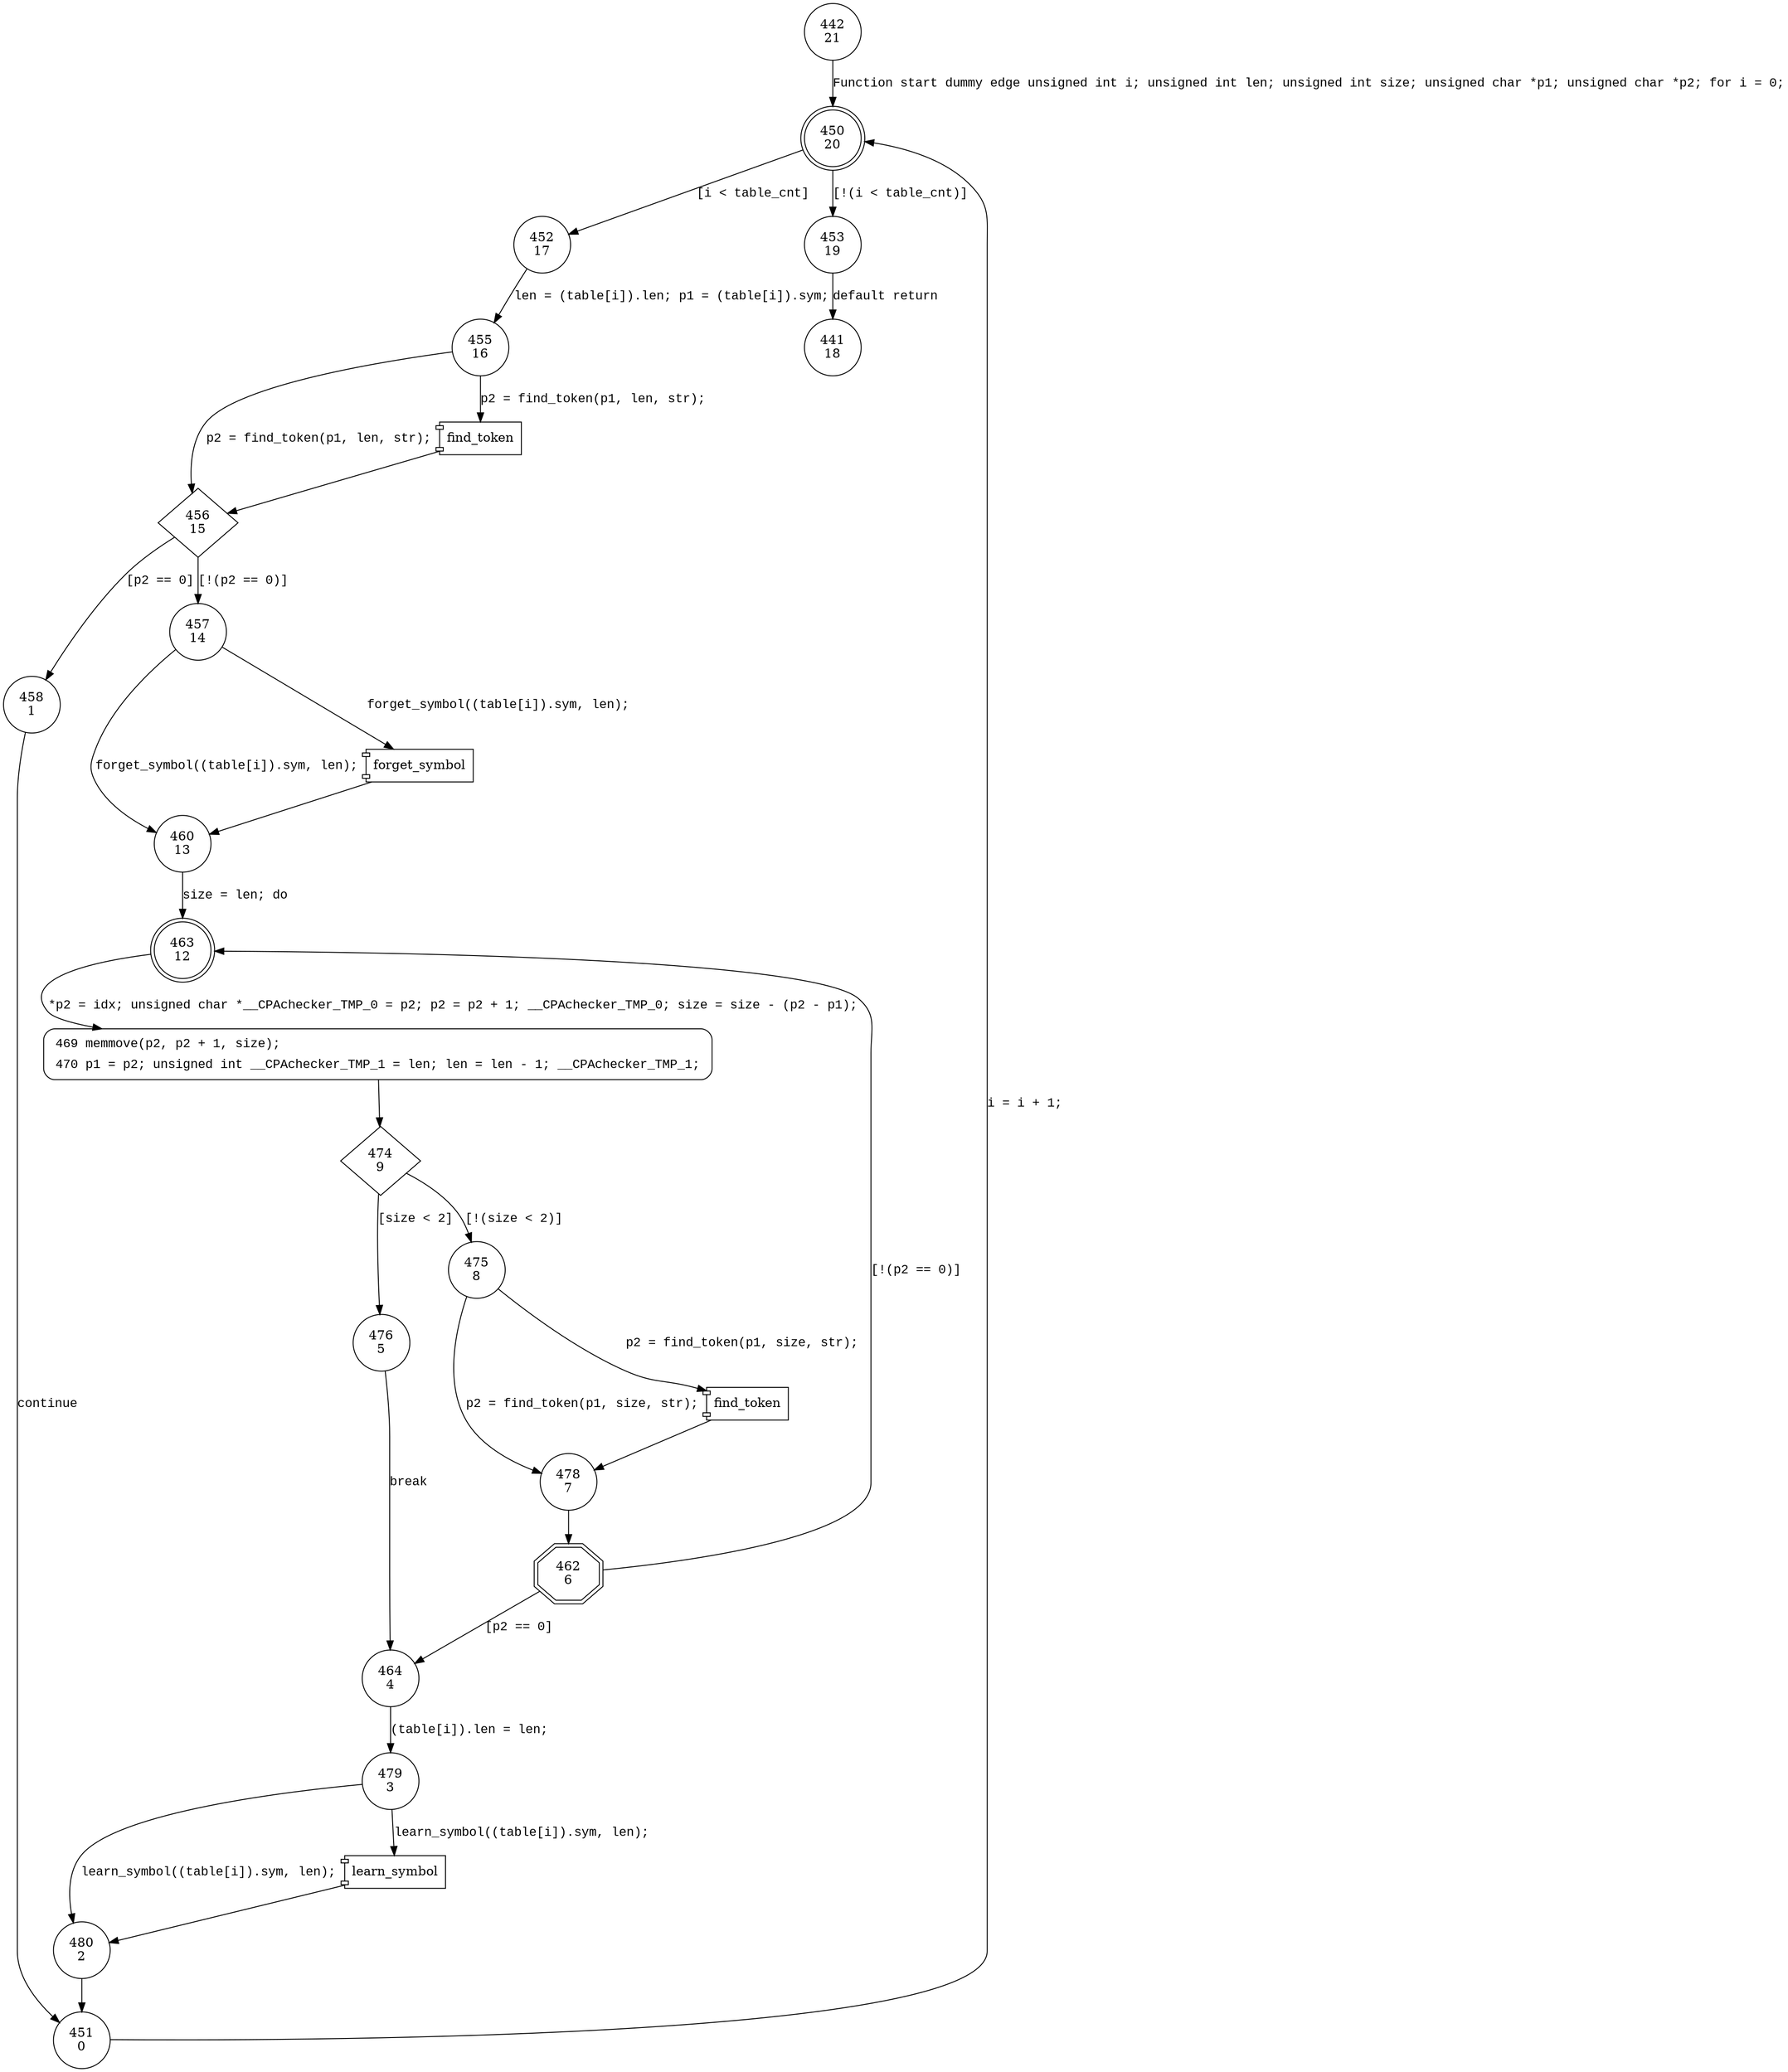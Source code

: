 digraph compress_symbols {
450 [shape="doublecircle" label="450\n20"]
452 [shape="circle" label="452\n17"]
453 [shape="circle" label="453\n19"]
455 [shape="circle" label="455\n16"]
456 [shape="diamond" label="456\n15"]
458 [shape="circle" label="458\n1"]
457 [shape="circle" label="457\n14"]
460 [shape="circle" label="460\n13"]
463 [shape="doublecircle" label="463\n12"]
469 [shape="circle" label="469\n11"]
474 [shape="diamond" label="474\n9"]
476 [shape="circle" label="476\n5"]
475 [shape="circle" label="475\n8"]
478 [shape="circle" label="478\n7"]
462 [shape="doubleoctagon" label="462\n6"]
464 [shape="circle" label="464\n4"]
479 [shape="circle" label="479\n3"]
480 [shape="circle" label="480\n2"]
451 [shape="circle" label="451\n0"]
442 [shape="circle" label="442\n21"]
441 [shape="circle" label="441\n18"]
469 [style="filled,bold" penwidth="1" fillcolor="white" fontname="Courier New" shape="Mrecord" label=<<table border="0" cellborder="0" cellpadding="3" bgcolor="white"><tr><td align="right">469</td><td align="left">memmove(p2, p2 + 1, size);</td></tr><tr><td align="right">470</td><td align="left">p1 = p2; unsigned int __CPAchecker_TMP_1 = len; len = len - 1; __CPAchecker_TMP_1;</td></tr></table>>]
469 -> 474[label=""]
450 -> 452 [label="[i < table_cnt]" fontname="Courier New"]
450 -> 453 [label="[!(i < table_cnt)]" fontname="Courier New"]
452 -> 455 [label="len = (table[i]).len; p1 = (table[i]).sym;" fontname="Courier New"]
100007 [shape="component" label="find_token"]
455 -> 100007 [label="p2 = find_token(p1, len, str);" fontname="Courier New"]
100007 -> 456 [label="" fontname="Courier New"]
455 -> 456 [label="p2 = find_token(p1, len, str);" fontname="Courier New"]
456 -> 458 [label="[p2 == 0]" fontname="Courier New"]
456 -> 457 [label="[!(p2 == 0)]" fontname="Courier New"]
100008 [shape="component" label="forget_symbol"]
457 -> 100008 [label="forget_symbol((table[i]).sym, len);" fontname="Courier New"]
100008 -> 460 [label="" fontname="Courier New"]
457 -> 460 [label="forget_symbol((table[i]).sym, len);" fontname="Courier New"]
460 -> 463 [label="size = len; do" fontname="Courier New"]
463 -> 469 [label="*p2 = idx; unsigned char *__CPAchecker_TMP_0 = p2; p2 = p2 + 1; __CPAchecker_TMP_0; size = size - (p2 - p1);" fontname="Courier New"]
474 -> 476 [label="[size < 2]" fontname="Courier New"]
474 -> 475 [label="[!(size < 2)]" fontname="Courier New"]
100009 [shape="component" label="find_token"]
475 -> 100009 [label="p2 = find_token(p1, size, str);" fontname="Courier New"]
100009 -> 478 [label="" fontname="Courier New"]
475 -> 478 [label="p2 = find_token(p1, size, str);" fontname="Courier New"]
478 -> 462 [label="" fontname="Courier New"]
462 -> 464 [label="[p2 == 0]" fontname="Courier New"]
462 -> 463 [label="[!(p2 == 0)]" fontname="Courier New"]
464 -> 479 [label="(table[i]).len = len;" fontname="Courier New"]
100010 [shape="component" label="learn_symbol"]
479 -> 100010 [label="learn_symbol((table[i]).sym, len);" fontname="Courier New"]
100010 -> 480 [label="" fontname="Courier New"]
479 -> 480 [label="learn_symbol((table[i]).sym, len);" fontname="Courier New"]
480 -> 451 [label="" fontname="Courier New"]
451 -> 450 [label="i = i + 1;" fontname="Courier New"]
458 -> 451 [label="continue" fontname="Courier New"]
442 -> 450 [label="Function start dummy edge unsigned int i; unsigned int len; unsigned int size; unsigned char *p1; unsigned char *p2; for i = 0;" fontname="Courier New"]
453 -> 441 [label="default return" fontname="Courier New"]
476 -> 464 [label="break" fontname="Courier New"]
}